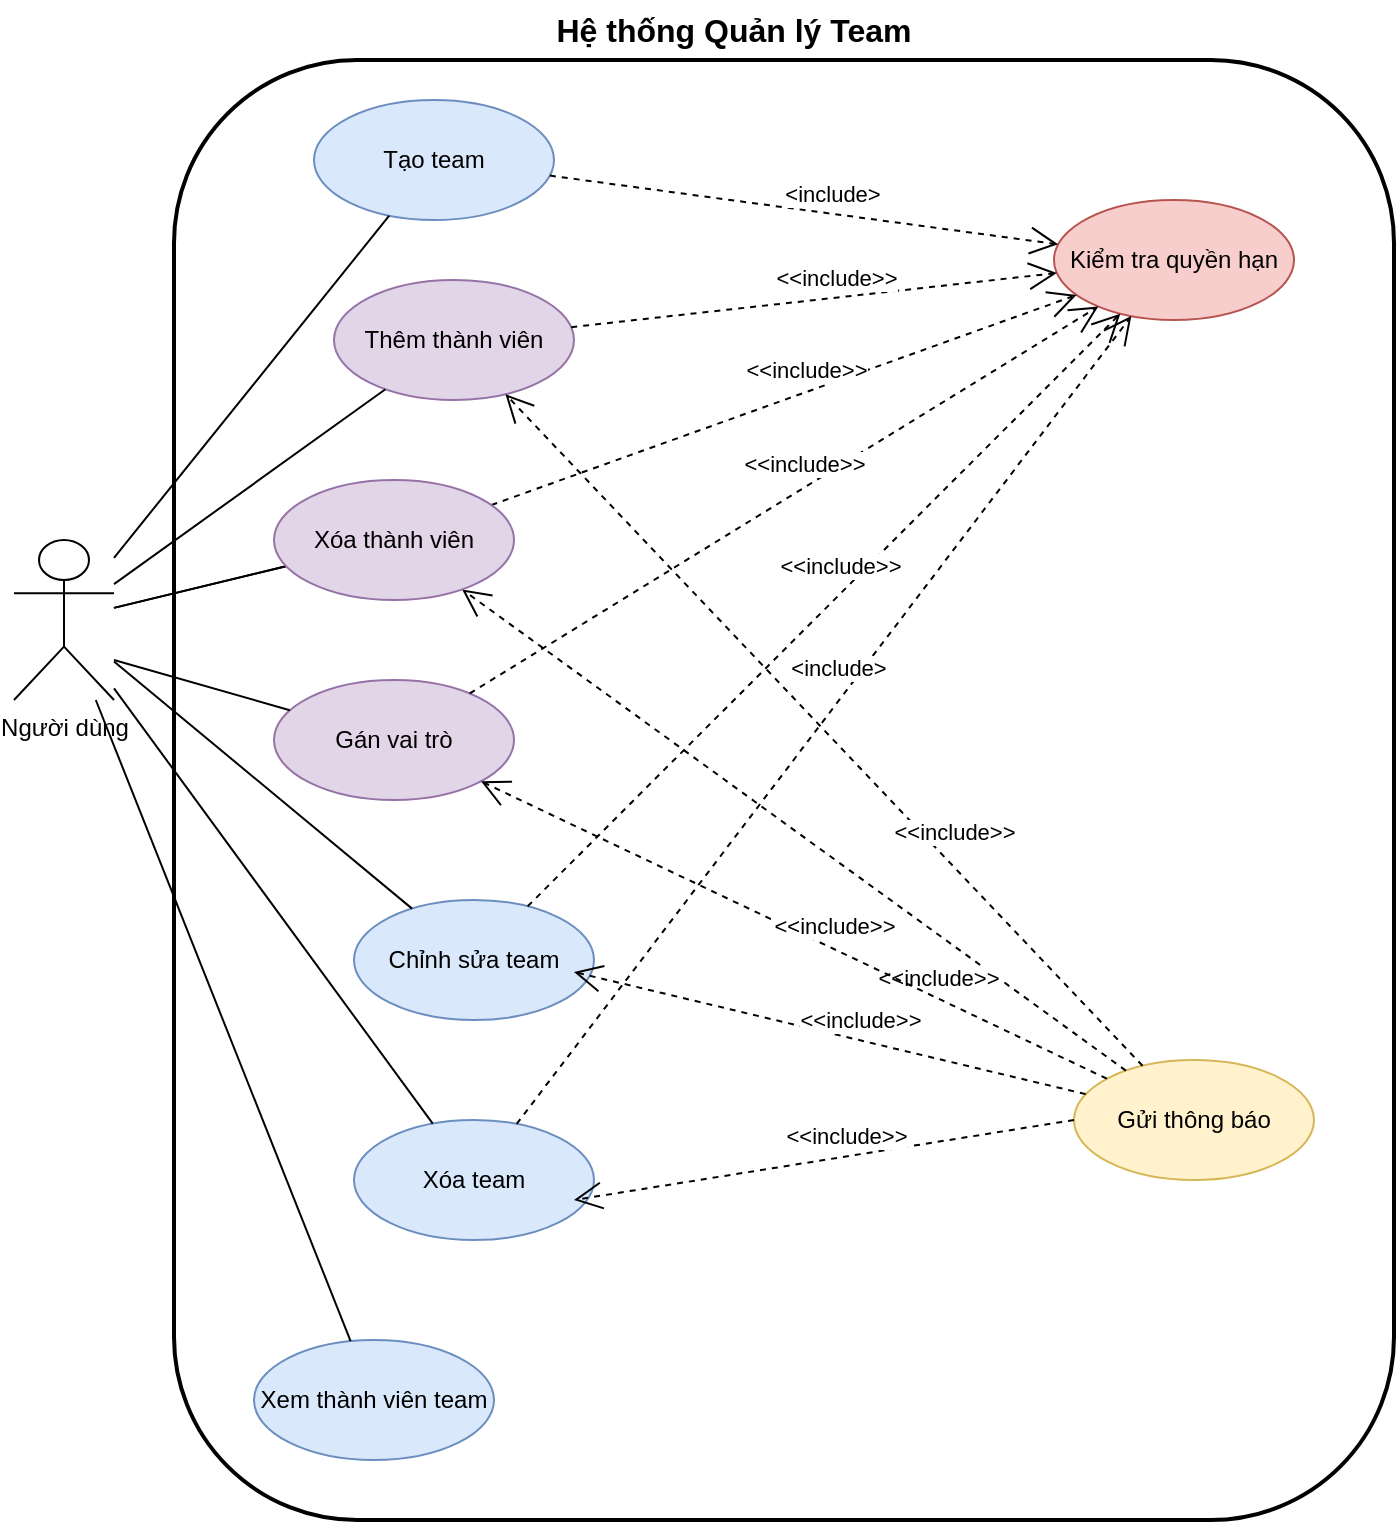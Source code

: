 <mxfile version="28.0.1">
  <diagram name="Use Case - Team Module" id="team-usecase-logic">
    <mxGraphModel dx="1339" dy="480" grid="1" gridSize="10" guides="1" tooltips="1" connect="1" arrows="1" fold="1" page="1" pageScale="1" pageWidth="1169" pageHeight="827" math="0" shadow="0">
      <root>
        <mxCell id="0" />
        <mxCell id="1" parent="0" />
        <mxCell id="2" value="Người dùng" style="shape=umlActor;verticalLabelPosition=bottom;verticalAlign=top;html=1;outlineConnect=0;" parent="1" vertex="1">
          <mxGeometry x="40" y="300" width="50" height="80" as="geometry" />
        </mxCell>
        <mxCell id="23" value="Hệ thống Quản lý Team" style="text;html=1;strokeColor=none;fillColor=none;align=center;verticalAlign=middle;whiteSpace=wrap;rounded=0;fontSize=16;fontStyle=1;" parent="1" vertex="1">
          <mxGeometry x="300" y="30" width="200" height="30" as="geometry" />
        </mxCell>
        <mxCell id="3" value="" style="rounded=1;whiteSpace=wrap;html=1;strokeWidth=2;fillColor=none;dashed=0;strokeColor=#000000;fontStyle=1;fontSize=14;" parent="1" vertex="1">
          <mxGeometry x="120" y="60" width="610" height="730" as="geometry" />
        </mxCell>
        <mxCell id="4" value="Tạo team" style="ellipse;whiteSpace=wrap;html=1;fillColor=#dae8fc;strokeColor=#6c8ebf;" parent="1" vertex="1">
          <mxGeometry x="190" y="80" width="120" height="60" as="geometry" />
        </mxCell>
        <mxCell id="6" value="Chỉnh sửa team" style="ellipse;whiteSpace=wrap;html=1;fillColor=#dae8fc;strokeColor=#6c8ebf;" parent="1" vertex="1">
          <mxGeometry x="210" y="480" width="120" height="60" as="geometry" />
        </mxCell>
        <mxCell id="7" value="Xóa team" style="ellipse;whiteSpace=wrap;html=1;fillColor=#dae8fc;strokeColor=#6c8ebf;" parent="1" vertex="1">
          <mxGeometry x="210" y="590" width="120" height="60" as="geometry" />
        </mxCell>
        <mxCell id="8" value="Thêm thành viên" style="ellipse;whiteSpace=wrap;html=1;fillColor=#e1d5e7;strokeColor=#9673a6;" parent="1" vertex="1">
          <mxGeometry x="200" y="170" width="120" height="60" as="geometry" />
        </mxCell>
        <mxCell id="10" value="Gán vai trò" style="ellipse;whiteSpace=wrap;html=1;fillColor=#e1d5e7;strokeColor=#9673a6;" parent="1" vertex="1">
          <mxGeometry x="170" y="370" width="120" height="60" as="geometry" />
        </mxCell>
        <mxCell id="11" value="Xem thành viên team" style="ellipse;whiteSpace=wrap;html=1;fillColor=#dae8fc;strokeColor=#6c8ebf;" parent="1" vertex="1">
          <mxGeometry x="160" y="700" width="120" height="60" as="geometry" />
        </mxCell>
        <mxCell id="24" value="Kiểm tra quyền hạn" style="ellipse;whiteSpace=wrap;html=1;fillColor=#f8cecc;strokeColor=#b85450;" parent="1" vertex="1">
          <mxGeometry x="560" y="130" width="120" height="60" as="geometry" />
        </mxCell>
        <mxCell id="25" value="Gửi thông báo" style="ellipse;whiteSpace=wrap;html=1;fillColor=#fff2cc;strokeColor=#d6b656;" parent="1" vertex="1">
          <mxGeometry x="570" y="560" width="120" height="60" as="geometry" />
        </mxCell>
        <mxCell id="12" value="" style="endArrow=none;html=1;rounded=0;" parent="1" source="2" target="4" edge="1">
          <mxGeometry width="50" height="50" relative="1" as="geometry">
            <mxPoint x="80" y="340" as="sourcePoint" />
            <mxPoint x="240" y="190" as="targetPoint" />
          </mxGeometry>
        </mxCell>
        <mxCell id="27" value="" style="endArrow=none;html=1;rounded=0;" parent="1" source="2" target="6" edge="1">
          <mxGeometry width="50" height="50" relative="1" as="geometry">
            <mxPoint x="80" y="340" as="sourcePoint" />
            <mxPoint x="240" y="350" as="targetPoint" />
          </mxGeometry>
        </mxCell>
        <mxCell id="28" value="" style="endArrow=none;html=1;rounded=0;" parent="1" source="2" target="7" edge="1">
          <mxGeometry width="50" height="50" relative="1" as="geometry">
            <mxPoint x="80" y="340" as="sourcePoint" />
            <mxPoint x="240" y="430" as="targetPoint" />
          </mxGeometry>
        </mxCell>
        <mxCell id="29" value="" style="endArrow=none;html=1;rounded=0;" parent="1" source="2" target="8" edge="1">
          <mxGeometry width="50" height="50" relative="1" as="geometry">
            <mxPoint x="80" y="340" as="sourcePoint" />
            <mxPoint x="450" y="210" as="targetPoint" />
            <Array as="points" />
          </mxGeometry>
        </mxCell>
        <mxCell id="30" value="" style="endArrow=none;html=1;rounded=0;" parent="1" source="2" target="9" edge="1">
          <mxGeometry width="50" height="50" relative="1" as="geometry">
            <mxPoint x="80" y="340" as="sourcePoint" />
            <mxPoint x="450" y="290" as="targetPoint" />
          </mxGeometry>
        </mxCell>
        <mxCell id="31" value="" style="endArrow=none;html=1;rounded=0;" parent="1" target="10" edge="1">
          <mxGeometry width="50" height="50" relative="1" as="geometry">
            <mxPoint x="90" y="360" as="sourcePoint" />
            <mxPoint x="450" y="370" as="targetPoint" />
          </mxGeometry>
        </mxCell>
        <mxCell id="32" value="" style="endArrow=none;html=1;rounded=0;" parent="1" source="2" target="11" edge="1">
          <mxGeometry width="50" height="50" relative="1" as="geometry">
            <mxPoint x="120" y="430" as="sourcePoint" />
            <mxPoint x="450" y="450" as="targetPoint" />
          </mxGeometry>
        </mxCell>
        <mxCell id="13" value="&amp;lt;include&amp;gt;" style="endArrow=open;endSize=12;dashed=1;html=1;rounded=0;labelPosition=center;verticalLabelPosition=middle;align=center;verticalAlign=middle;" parent="1" source="4" target="24" edge="1">
          <mxGeometry x="0.1" y="10" width="100" height="100" relative="1" as="geometry">
            <mxPoint x="360" y="190" as="sourcePoint" />
            <mxPoint x="650" y="180" as="targetPoint" />
            <mxPoint as="offset" />
          </mxGeometry>
        </mxCell>
        <mxCell id="14" value="&amp;lt;&amp;lt;include&amp;gt;&amp;gt;" style="endArrow=open;endSize=12;dashed=1;html=1;rounded=0;labelPosition=center;verticalLabelPosition=middle;align=center;verticalAlign=middle;" parent="1" source="6" target="24" edge="1">
          <mxGeometry x="0.1" y="10" width="100" height="100" relative="1" as="geometry">
            <mxPoint x="360" y="350" as="sourcePoint" />
            <mxPoint x="650" y="180" as="targetPoint" />
            <mxPoint as="offset" />
          </mxGeometry>
        </mxCell>
        <mxCell id="15" value="&amp;lt;include&amp;gt;" style="endArrow=open;endSize=12;dashed=1;html=1;rounded=0;labelPosition=center;verticalLabelPosition=middle;align=center;verticalAlign=middle;" parent="1" source="7" target="24" edge="1">
          <mxGeometry x="0.1" y="10" width="100" height="100" relative="1" as="geometry">
            <mxPoint x="360" y="430" as="sourcePoint" />
            <mxPoint x="650" y="180" as="targetPoint" />
            <mxPoint as="offset" />
          </mxGeometry>
        </mxCell>
        <mxCell id="16" value="&amp;lt;&amp;lt;include&amp;gt;&amp;gt;" style="endArrow=open;endSize=12;dashed=1;html=1;rounded=0;labelPosition=center;verticalLabelPosition=middle;align=center;verticalAlign=middle;" parent="1" source="8" target="24" edge="1">
          <mxGeometry x="0.1" y="10" width="100" height="100" relative="1" as="geometry">
            <mxPoint x="570" y="210" as="sourcePoint" />
            <mxPoint x="650" y="180" as="targetPoint" />
            <mxPoint as="offset" />
          </mxGeometry>
        </mxCell>
        <mxCell id="17" value="&amp;lt;&amp;lt;include&amp;gt;&amp;gt;" style="endArrow=open;endSize=12;dashed=1;html=1;rounded=0;labelPosition=center;verticalLabelPosition=middle;align=center;verticalAlign=middle;" parent="1" source="9" target="24" edge="1">
          <mxGeometry x="0.1" y="10" width="100" height="100" relative="1" as="geometry">
            <mxPoint x="570" y="290" as="sourcePoint" />
            <mxPoint x="650" y="180" as="targetPoint" />
            <mxPoint as="offset" />
          </mxGeometry>
        </mxCell>
        <mxCell id="18" value="&amp;lt;&amp;lt;include&amp;gt;&amp;gt;" style="endArrow=open;endSize=12;dashed=1;html=1;rounded=0;labelPosition=center;verticalLabelPosition=middle;align=center;verticalAlign=middle;" parent="1" source="10" target="24" edge="1">
          <mxGeometry x="0.1" y="10" width="100" height="100" relative="1" as="geometry">
            <mxPoint x="570" y="370" as="sourcePoint" />
            <mxPoint x="650" y="180" as="targetPoint" />
            <mxPoint as="offset" />
          </mxGeometry>
        </mxCell>
        <mxCell id="19" value="&amp;lt;&amp;lt;include&amp;gt;&amp;gt;" style="endArrow=open;endSize=12;dashed=1;html=1;rounded=0;labelPosition=center;verticalLabelPosition=middle;align=center;verticalAlign=middle;" parent="1" source="25" target="8" edge="1">
          <mxGeometry x="-0.353" y="-12" width="100" height="100" relative="1" as="geometry">
            <mxPoint x="650" y="330" as="sourcePoint" />
            <mxPoint x="570" y="210" as="targetPoint" />
            <mxPoint as="offset" />
          </mxGeometry>
        </mxCell>
        <mxCell id="20" value="&amp;lt;&amp;lt;include&amp;gt;&amp;gt;" style="endArrow=open;endSize=12;dashed=1;html=1;rounded=0;labelPosition=center;verticalLabelPosition=middle;align=center;verticalAlign=middle;" parent="1" source="25" target="9" edge="1">
          <mxGeometry x="-0.497" y="18" width="100" height="100" relative="1" as="geometry">
            <mxPoint x="650" y="330" as="sourcePoint" />
            <mxPoint x="570" y="290" as="targetPoint" />
            <mxPoint as="offset" />
          </mxGeometry>
        </mxCell>
        <mxCell id="21" value="&amp;lt;&amp;lt;include&amp;gt;&amp;gt;" style="endArrow=open;endSize=12;dashed=1;html=1;rounded=0;labelPosition=center;verticalLabelPosition=middle;align=center;verticalAlign=middle;" parent="1" source="25" target="10" edge="1">
          <mxGeometry x="-0.1" y="-10" width="100" height="100" relative="1" as="geometry">
            <mxPoint x="650" y="330" as="sourcePoint" />
            <mxPoint x="570" y="370" as="targetPoint" />
            <mxPoint as="offset" />
          </mxGeometry>
        </mxCell>
        <mxCell id="ScNCcoWr4C_z6UJ7b_me-33" value="" style="endArrow=none;html=1;rounded=0;" edge="1" parent="1" source="2" target="9">
          <mxGeometry width="50" height="50" relative="1" as="geometry">
            <mxPoint x="80" y="345" as="sourcePoint" />
            <mxPoint x="564" y="434" as="targetPoint" />
          </mxGeometry>
        </mxCell>
        <mxCell id="9" value="Xóa thành viên" style="ellipse;whiteSpace=wrap;html=1;fillColor=#e1d5e7;strokeColor=#9673a6;" parent="1" vertex="1">
          <mxGeometry x="170" y="270" width="120" height="60" as="geometry" />
        </mxCell>
        <mxCell id="ScNCcoWr4C_z6UJ7b_me-43" value="&amp;lt;&amp;lt;include&amp;gt;&amp;gt;" style="endArrow=open;endSize=12;dashed=1;html=1;rounded=0;labelPosition=center;verticalLabelPosition=middle;align=center;verticalAlign=middle;" edge="1" parent="1" source="25">
          <mxGeometry x="-0.1" y="-10" width="100" height="100" relative="1" as="geometry">
            <mxPoint x="632" y="664" as="sourcePoint" />
            <mxPoint x="320" y="516" as="targetPoint" />
            <mxPoint as="offset" />
          </mxGeometry>
        </mxCell>
        <mxCell id="ScNCcoWr4C_z6UJ7b_me-44" value="&amp;lt;&amp;lt;include&amp;gt;&amp;gt;" style="endArrow=open;endSize=12;dashed=1;html=1;rounded=0;labelPosition=center;verticalLabelPosition=middle;align=center;verticalAlign=middle;exitX=0;exitY=0.5;exitDx=0;exitDy=0;" edge="1" parent="1" source="25">
          <mxGeometry x="-0.1" y="-10" width="100" height="100" relative="1" as="geometry">
            <mxPoint x="632" y="778" as="sourcePoint" />
            <mxPoint x="320" y="630" as="targetPoint" />
            <mxPoint as="offset" />
          </mxGeometry>
        </mxCell>
      </root>
    </mxGraphModel>
  </diagram>
</mxfile>
